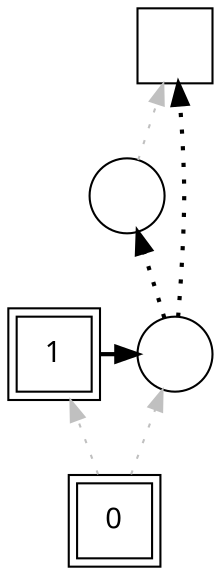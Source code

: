 digraph G {
rankdir = BT;
Node [ fontname="Arial Unicode Multicast"];
Player		[ label="1" shape=square peripheries=2];
Ground		[ label="0" shape=square peripheries=2];
Sausage1		[ label="" shape=circle];
Sausage0		[ label="" shape=circle];
Island		[ label="" shape=square];
{rank=same; Player,Sausage1};
	"Ground" -> "Player" [style=dotted color="gray"];
	"Player" -> "Sausage1" [constraint=false  penwidth=2];
	"Ground" -> "Sausage1" [style=dotted color="gray"];
	"Sausage1" -> "Sausage0" [style=dotted  penwidth=2];
	"Sausage1" -> "Island" [style=dotted  penwidth=2];
	"Sausage0" -> "Island" [style=dotted color="gray"];
}